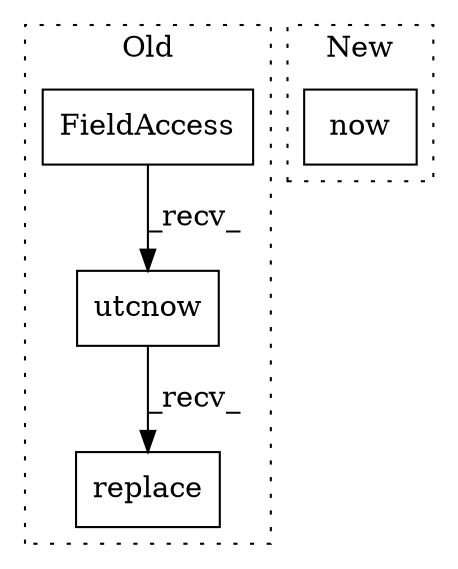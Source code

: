 digraph G {
subgraph cluster0 {
1 [label="utcnow" a="32" s="1554" l="8" shape="box"];
3 [label="FieldAccess" a="22" s="1532" l="13" shape="box"];
4 [label="replace" a="32" s="1563,1576" l="8,1" shape="box"];
label = "Old";
style="dotted";
}
subgraph cluster1 {
2 [label="now" a="32" s="2104" l="5" shape="box"];
label = "New";
style="dotted";
}
1 -> 4 [label="_recv_"];
3 -> 1 [label="_recv_"];
}